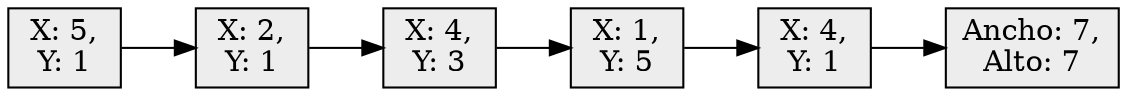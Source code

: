 digraph G { 
rankdir=LR; 
node [shape=box, color=black , style=filled, fillcolor=gray93];
Node0[label="Ancho: 7,\nAlto: 7"];
Node1[label="X: 4,\nY: 1"];
Node1->Node0;
Node2[label="X: 1,\nY: 5"];
Node2->Node1;
Node3[label="X: 4,\nY: 3"];
Node3->Node2;
Node4[label="X: 2,\nY: 1"];
Node4->Node3;
Node5[label="X: 5,\nY: 1"];
Node5->Node4;
}